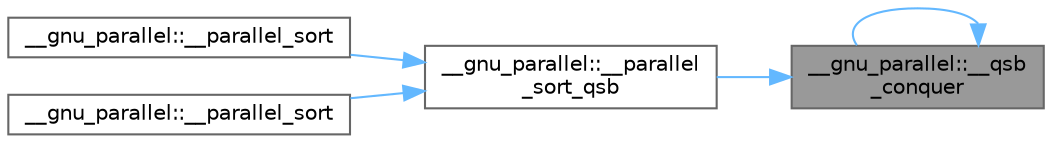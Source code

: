 digraph "__gnu_parallel::__qsb_conquer"
{
 // LATEX_PDF_SIZE
  bgcolor="transparent";
  edge [fontname=Helvetica,fontsize=10,labelfontname=Helvetica,labelfontsize=10];
  node [fontname=Helvetica,fontsize=10,shape=box,height=0.2,width=0.4];
  rankdir="RL";
  Node1 [id="Node000001",label="__gnu_parallel::__qsb\l_conquer",height=0.2,width=0.4,color="gray40", fillcolor="grey60", style="filled", fontcolor="black",tooltip="Quicksort conquer step."];
  Node1 -> Node2 [id="edge1_Node000001_Node000002",dir="back",color="steelblue1",style="solid",tooltip=" "];
  Node2 [id="Node000002",label="__gnu_parallel::__parallel\l_sort_qsb",height=0.2,width=0.4,color="grey40", fillcolor="white", style="filled",URL="$namespace____gnu__parallel.html#a4093dd098b32542e3d3f43ebd4c6f940",tooltip="Top-level quicksort routine."];
  Node2 -> Node3 [id="edge2_Node000002_Node000003",dir="back",color="steelblue1",style="solid",tooltip=" "];
  Node3 [id="Node000003",label="__gnu_parallel::__parallel_sort",height=0.2,width=0.4,color="grey40", fillcolor="white", style="filled",URL="$namespace____gnu__parallel.html#a000f037b08d237d140dd6144a11fb73f",tooltip="Choose balanced quicksort for parallel sorting."];
  Node2 -> Node4 [id="edge3_Node000002_Node000004",dir="back",color="steelblue1",style="solid",tooltip=" "];
  Node4 [id="Node000004",label="__gnu_parallel::__parallel_sort",height=0.2,width=0.4,color="grey40", fillcolor="white", style="filled",URL="$namespace____gnu__parallel.html#aa47b469dd82347dd63c3996eda2e237b",tooltip="Choose a parallel sorting algorithm."];
  Node1 -> Node1 [id="edge4_Node000001_Node000001",dir="back",color="steelblue1",style="solid",tooltip=" "];
}
